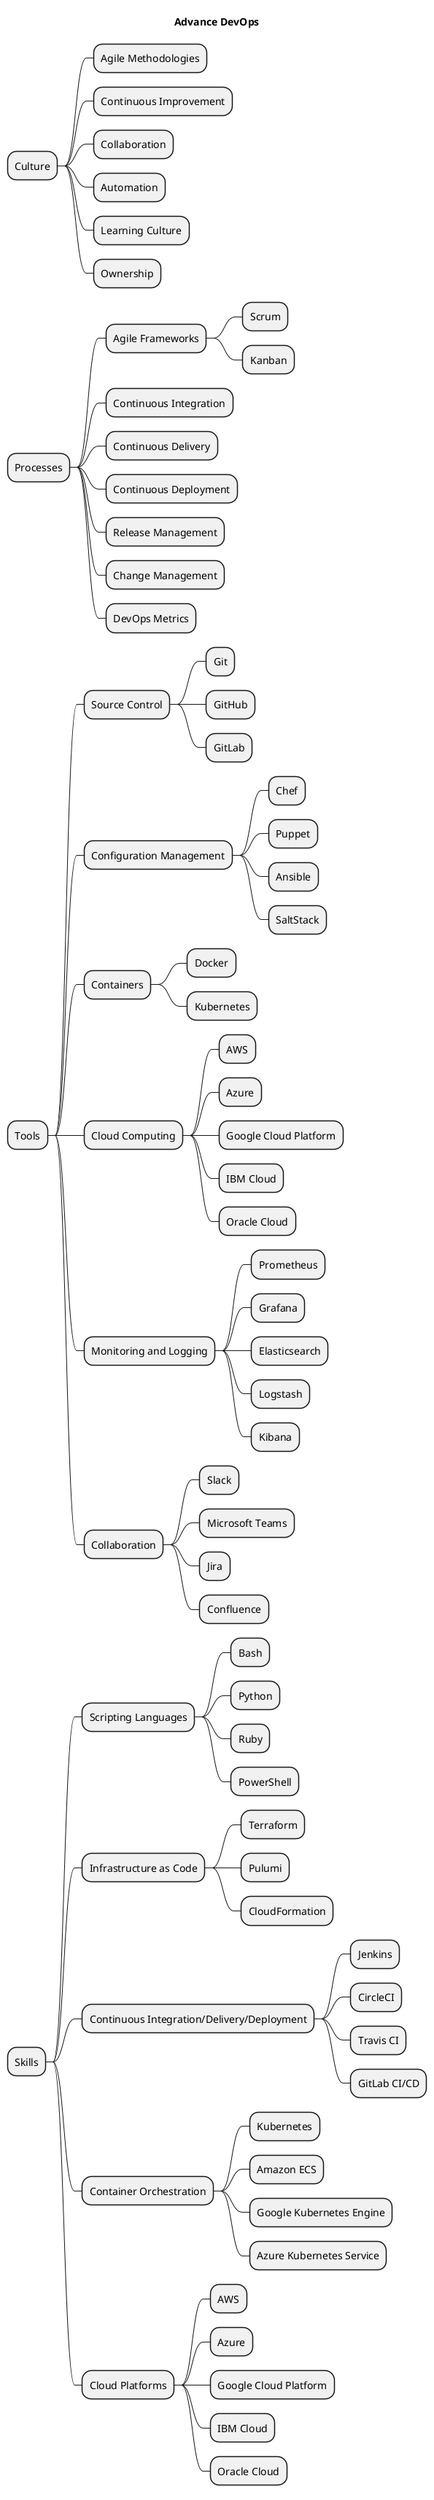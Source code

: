 @startmindmap

title Advance DevOps

* Culture
** Agile Methodologies
** Continuous Improvement
** Collaboration
** Automation
** Learning Culture
** Ownership
* Processes
** Agile Frameworks
*** Scrum
*** Kanban
** Continuous Integration
** Continuous Delivery
** Continuous Deployment
** Release Management
** Change Management
** DevOps Metrics
* Tools
** Source Control
*** Git
*** GitHub
*** GitLab
** Configuration Management
*** Chef
*** Puppet
*** Ansible
*** SaltStack
** Containers
*** Docker
*** Kubernetes
** Cloud Computing
*** AWS
*** Azure
*** Google Cloud Platform
*** IBM Cloud
*** Oracle Cloud
** Monitoring and Logging
*** Prometheus
*** Grafana
*** Elasticsearch
*** Logstash
*** Kibana
** Collaboration
*** Slack
*** Microsoft Teams
*** Jira
*** Confluence
* Skills
** Scripting Languages
*** Bash
*** Python
*** Ruby
*** PowerShell
** Infrastructure as Code
*** Terraform
*** Pulumi
*** CloudFormation
** Continuous Integration/Delivery/Deployment
*** Jenkins
*** CircleCI
*** Travis CI
*** GitLab CI/CD
** Container Orchestration
*** Kubernetes
*** Amazon ECS
*** Google Kubernetes Engine
*** Azure Kubernetes Service
** Cloud Platforms
*** AWS
*** Azure
*** Google Cloud Platform
*** IBM Cloud
*** Oracle Cloud
@endmindmap